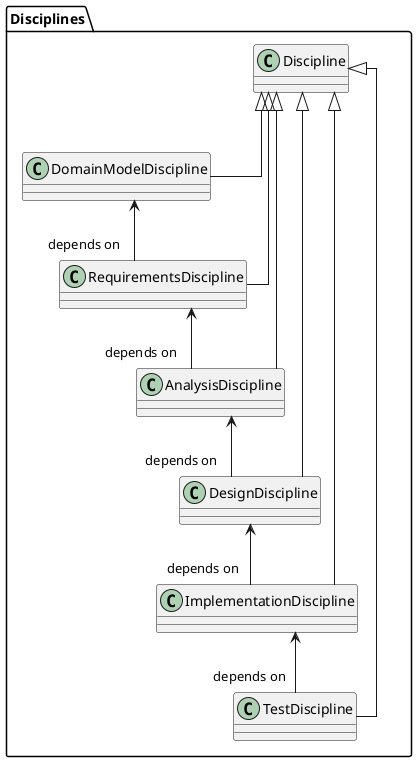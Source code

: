 @startuml

top to bottom direction
skinparam Linetype ortho


namespace Disciplines {
    Class Discipline
    Class DomainModelDiscipline extends Discipline
    Class RequirementsDiscipline extends Discipline
    Class AnalysisDiscipline extends Discipline
    Class DesignDiscipline extends Discipline
    Class ImplementationDiscipline extends Discipline
    Class TestDiscipline extends Discipline

    DomainModelDiscipline <-- "depends on" RequirementsDiscipline
    RequirementsDiscipline <-- "depends on" AnalysisDiscipline
    AnalysisDiscipline <-- "depends on" DesignDiscipline
    DesignDiscipline <-- "depends on" ImplementationDiscipline
    ImplementationDiscipline <-- "depends on" TestDiscipline
}


@enduml